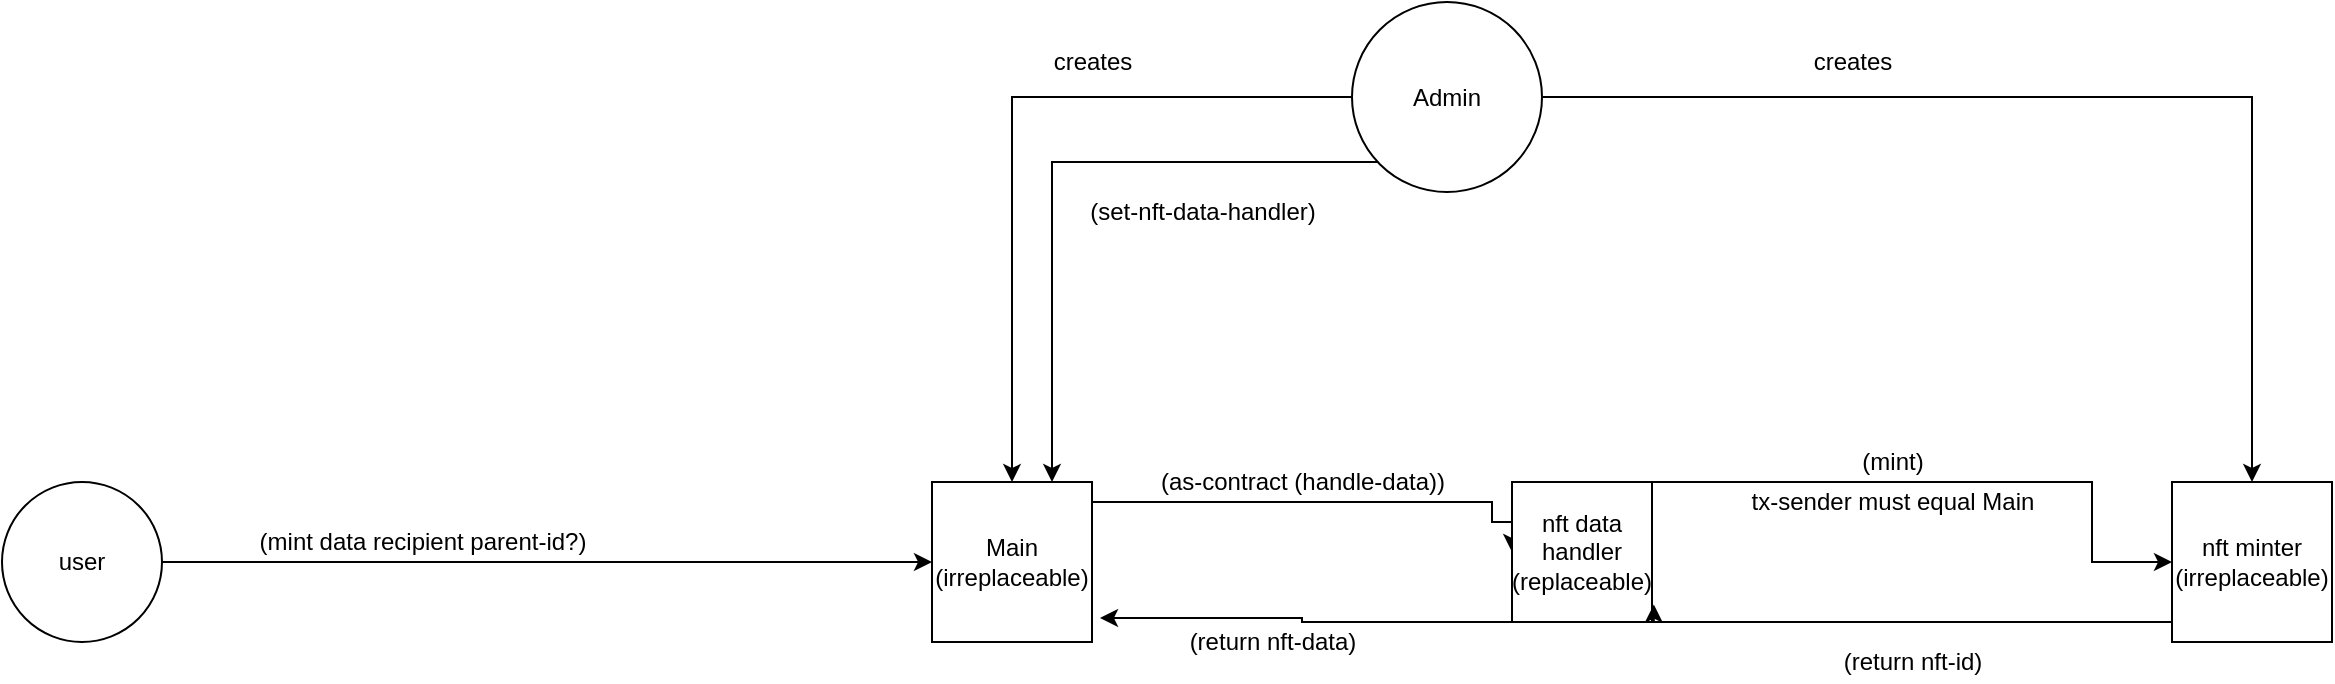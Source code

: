 <mxfile version="17.4.6" type="github">
  <diagram id="KYapHQghcfs4QhNXdEnB" name="Page-1">
    <mxGraphModel dx="2916" dy="1015" grid="1" gridSize="10" guides="1" tooltips="1" connect="1" arrows="1" fold="1" page="1" pageScale="1" pageWidth="850" pageHeight="1100" math="0" shadow="0">
      <root>
        <mxCell id="0" />
        <mxCell id="1" parent="0" />
        <mxCell id="rQJQVLPEkOJ8DzCLbM3T-4" style="edgeStyle=orthogonalEdgeStyle;rounded=0;orthogonalLoop=1;jettySize=auto;html=1;entryX=0;entryY=0.5;entryDx=0;entryDy=0;" edge="1" parent="1" source="rQJQVLPEkOJ8DzCLbM3T-1" target="rQJQVLPEkOJ8DzCLbM3T-2">
          <mxGeometry relative="1" as="geometry">
            <Array as="points">
              <mxPoint x="320" y="490" />
              <mxPoint x="320" y="500" />
              <mxPoint x="330" y="500" />
            </Array>
          </mxGeometry>
        </mxCell>
        <mxCell id="rQJQVLPEkOJ8DzCLbM3T-1" value="Main&lt;br&gt;(irreplaceable)" style="whiteSpace=wrap;html=1;aspect=fixed;" vertex="1" parent="1">
          <mxGeometry x="40" y="480" width="80" height="80" as="geometry" />
        </mxCell>
        <mxCell id="rQJQVLPEkOJ8DzCLbM3T-6" style="edgeStyle=orthogonalEdgeStyle;rounded=0;orthogonalLoop=1;jettySize=auto;html=1;entryX=0;entryY=0.5;entryDx=0;entryDy=0;" edge="1" parent="1" source="rQJQVLPEkOJ8DzCLbM3T-2" target="rQJQVLPEkOJ8DzCLbM3T-3">
          <mxGeometry relative="1" as="geometry">
            <Array as="points">
              <mxPoint x="620" y="480" />
              <mxPoint x="620" y="520" />
            </Array>
          </mxGeometry>
        </mxCell>
        <mxCell id="rQJQVLPEkOJ8DzCLbM3T-27" style="edgeStyle=orthogonalEdgeStyle;rounded=0;orthogonalLoop=1;jettySize=auto;html=1;entryX=1.05;entryY=0.85;entryDx=0;entryDy=0;entryPerimeter=0;" edge="1" parent="1" source="rQJQVLPEkOJ8DzCLbM3T-2" target="rQJQVLPEkOJ8DzCLbM3T-1">
          <mxGeometry relative="1" as="geometry">
            <Array as="points">
              <mxPoint x="225" y="550" />
              <mxPoint x="225" y="548" />
            </Array>
          </mxGeometry>
        </mxCell>
        <mxCell id="rQJQVLPEkOJ8DzCLbM3T-2" value="nft data handler&lt;br&gt;(replaceable)" style="whiteSpace=wrap;html=1;aspect=fixed;" vertex="1" parent="1">
          <mxGeometry x="330" y="480" width="70" height="70" as="geometry" />
        </mxCell>
        <mxCell id="rQJQVLPEkOJ8DzCLbM3T-24" style="edgeStyle=orthogonalEdgeStyle;rounded=0;orthogonalLoop=1;jettySize=auto;html=1;entryX=1.013;entryY=0.875;entryDx=0;entryDy=0;entryPerimeter=0;" edge="1" parent="1" source="rQJQVLPEkOJ8DzCLbM3T-3" target="rQJQVLPEkOJ8DzCLbM3T-2">
          <mxGeometry relative="1" as="geometry">
            <Array as="points">
              <mxPoint x="600" y="550" />
              <mxPoint x="600" y="550" />
            </Array>
          </mxGeometry>
        </mxCell>
        <mxCell id="rQJQVLPEkOJ8DzCLbM3T-3" value="nft minter&lt;br&gt;(irreplaceable)" style="whiteSpace=wrap;html=1;aspect=fixed;" vertex="1" parent="1">
          <mxGeometry x="660" y="480" width="80" height="80" as="geometry" />
        </mxCell>
        <mxCell id="rQJQVLPEkOJ8DzCLbM3T-5" value="(as-contract (handle-data))" style="text;html=1;align=center;verticalAlign=middle;resizable=0;points=[];autosize=1;strokeColor=none;fillColor=none;" vertex="1" parent="1">
          <mxGeometry x="145" y="470" width="160" height="20" as="geometry" />
        </mxCell>
        <mxCell id="rQJQVLPEkOJ8DzCLbM3T-7" value="(mint)" style="text;html=1;align=center;verticalAlign=middle;resizable=0;points=[];autosize=1;strokeColor=none;fillColor=none;" vertex="1" parent="1">
          <mxGeometry x="495" y="460" width="50" height="20" as="geometry" />
        </mxCell>
        <mxCell id="rQJQVLPEkOJ8DzCLbM3T-11" style="edgeStyle=orthogonalEdgeStyle;rounded=0;orthogonalLoop=1;jettySize=auto;html=1;entryX=0.5;entryY=0;entryDx=0;entryDy=0;" edge="1" parent="1" source="rQJQVLPEkOJ8DzCLbM3T-9" target="rQJQVLPEkOJ8DzCLbM3T-1">
          <mxGeometry relative="1" as="geometry" />
        </mxCell>
        <mxCell id="rQJQVLPEkOJ8DzCLbM3T-13" style="edgeStyle=orthogonalEdgeStyle;rounded=0;orthogonalLoop=1;jettySize=auto;html=1;entryX=0.75;entryY=0;entryDx=0;entryDy=0;" edge="1" parent="1" source="rQJQVLPEkOJ8DzCLbM3T-9" target="rQJQVLPEkOJ8DzCLbM3T-1">
          <mxGeometry relative="1" as="geometry">
            <Array as="points">
              <mxPoint x="100" y="320" />
            </Array>
          </mxGeometry>
        </mxCell>
        <mxCell id="rQJQVLPEkOJ8DzCLbM3T-19" style="edgeStyle=orthogonalEdgeStyle;rounded=0;orthogonalLoop=1;jettySize=auto;html=1;entryX=0.5;entryY=0;entryDx=0;entryDy=0;" edge="1" parent="1" source="rQJQVLPEkOJ8DzCLbM3T-9" target="rQJQVLPEkOJ8DzCLbM3T-3">
          <mxGeometry relative="1" as="geometry" />
        </mxCell>
        <mxCell id="rQJQVLPEkOJ8DzCLbM3T-9" value="Admin" style="ellipse;whiteSpace=wrap;html=1;aspect=fixed;" vertex="1" parent="1">
          <mxGeometry x="250" y="240" width="95" height="95" as="geometry" />
        </mxCell>
        <mxCell id="rQJQVLPEkOJ8DzCLbM3T-12" value="creates" style="text;html=1;align=center;verticalAlign=middle;resizable=0;points=[];autosize=1;strokeColor=none;fillColor=none;" vertex="1" parent="1">
          <mxGeometry x="95" y="260" width="50" height="20" as="geometry" />
        </mxCell>
        <mxCell id="rQJQVLPEkOJ8DzCLbM3T-14" value="(set-nft-data-handler)" style="text;html=1;align=center;verticalAlign=middle;resizable=0;points=[];autosize=1;strokeColor=none;fillColor=none;" vertex="1" parent="1">
          <mxGeometry x="110" y="335" width="130" height="20" as="geometry" />
        </mxCell>
        <mxCell id="rQJQVLPEkOJ8DzCLbM3T-15" value="tx-sender must equal Main" style="text;html=1;align=center;verticalAlign=middle;resizable=0;points=[];autosize=1;strokeColor=none;fillColor=none;" vertex="1" parent="1">
          <mxGeometry x="440" y="480" width="160" height="20" as="geometry" />
        </mxCell>
        <mxCell id="rQJQVLPEkOJ8DzCLbM3T-20" value="creates" style="text;html=1;align=center;verticalAlign=middle;resizable=0;points=[];autosize=1;strokeColor=none;fillColor=none;" vertex="1" parent="1">
          <mxGeometry x="475" y="260" width="50" height="20" as="geometry" />
        </mxCell>
        <mxCell id="rQJQVLPEkOJ8DzCLbM3T-22" style="edgeStyle=orthogonalEdgeStyle;rounded=0;orthogonalLoop=1;jettySize=auto;html=1;" edge="1" parent="1" source="rQJQVLPEkOJ8DzCLbM3T-21" target="rQJQVLPEkOJ8DzCLbM3T-1">
          <mxGeometry relative="1" as="geometry" />
        </mxCell>
        <mxCell id="rQJQVLPEkOJ8DzCLbM3T-21" value="user" style="ellipse;whiteSpace=wrap;html=1;aspect=fixed;" vertex="1" parent="1">
          <mxGeometry x="-425" y="480" width="80" height="80" as="geometry" />
        </mxCell>
        <mxCell id="rQJQVLPEkOJ8DzCLbM3T-23" value="(mint data recipient parent-id?)" style="text;html=1;align=center;verticalAlign=middle;resizable=0;points=[];autosize=1;strokeColor=none;fillColor=none;" vertex="1" parent="1">
          <mxGeometry x="-305" y="500" width="180" height="20" as="geometry" />
        </mxCell>
        <mxCell id="rQJQVLPEkOJ8DzCLbM3T-25" value="(return nft-id)" style="text;html=1;align=center;verticalAlign=middle;resizable=0;points=[];autosize=1;strokeColor=none;fillColor=none;" vertex="1" parent="1">
          <mxGeometry x="490" y="560" width="80" height="20" as="geometry" />
        </mxCell>
        <mxCell id="rQJQVLPEkOJ8DzCLbM3T-29" value="(return nft-data)" style="text;html=1;align=center;verticalAlign=middle;resizable=0;points=[];autosize=1;strokeColor=none;fillColor=none;" vertex="1" parent="1">
          <mxGeometry x="160" y="550" width="100" height="20" as="geometry" />
        </mxCell>
      </root>
    </mxGraphModel>
  </diagram>
</mxfile>
